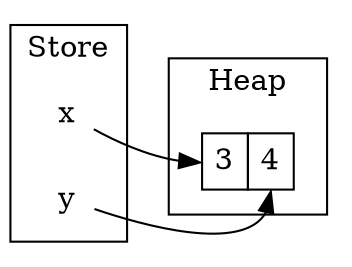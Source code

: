 digraph example {
  graph [compound=<true>];
  rankdir = LR;
  node [width=<0>, height=<0>];
  subgraph cluster_store {
    node [shape=<none>];
    label = Store;
    0 [label=<x>];
    1 [label=<y>];
  };
  subgraph cluster_heap {
    node [shape=<none>];
    label = Heap;
    2 [label=<<table border="0" cellborder="1" cellspacing="0" cellpadding="5"><tr><td port="1">3</td><td port="2">4</td></tr></table>>];
  };
  0 -> 2:1;
  1 -> 2:2;
}
